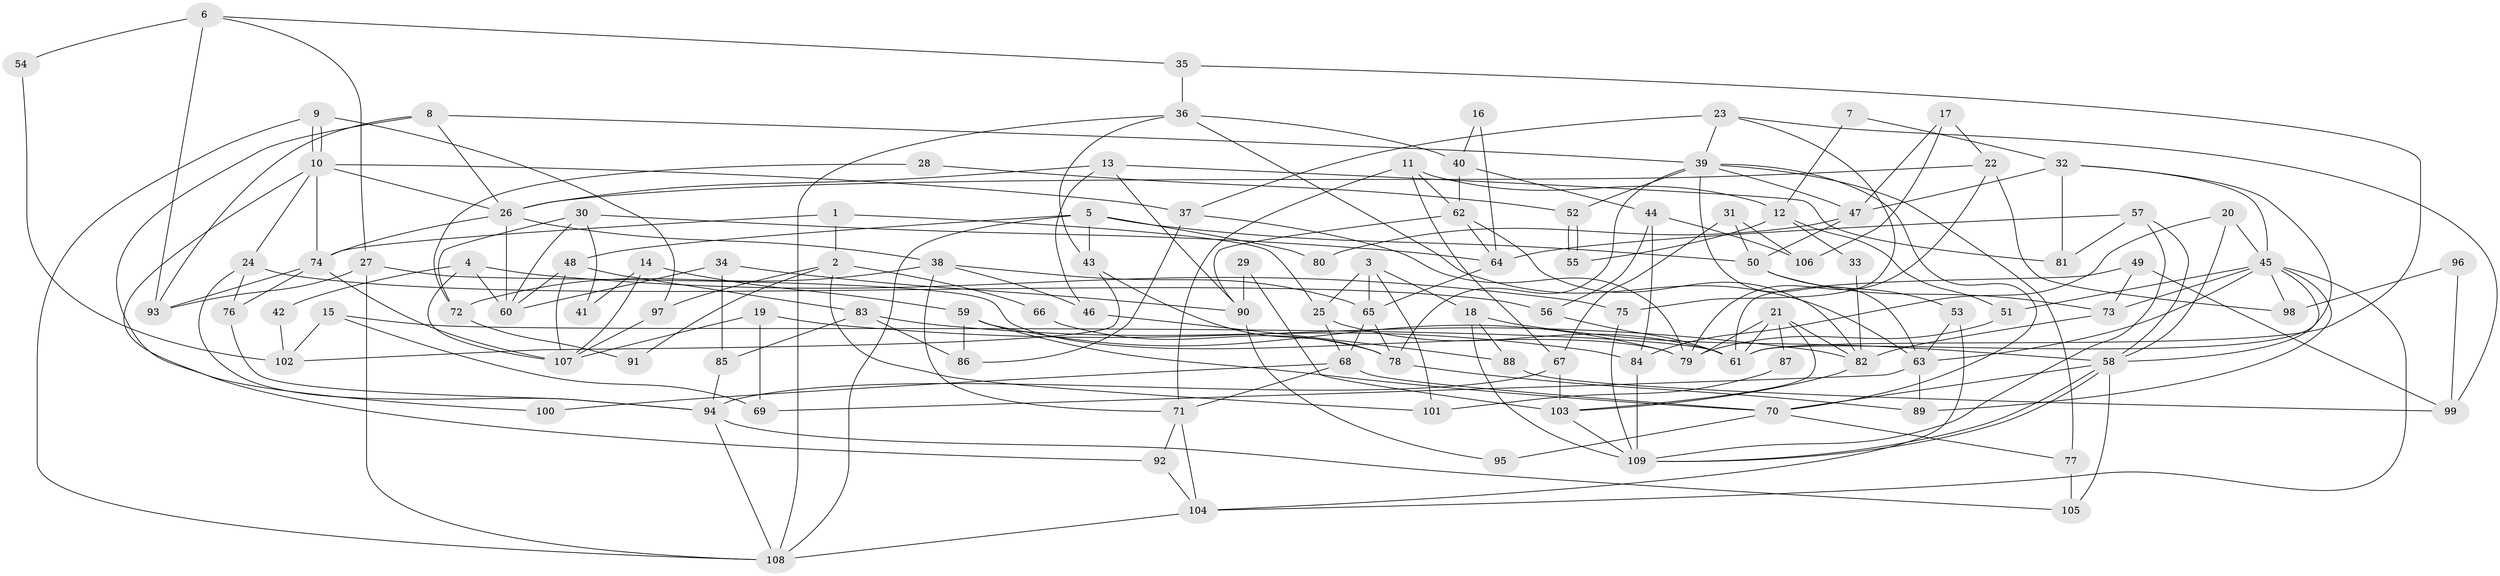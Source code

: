 // coarse degree distribution, {3: 0.2222222222222222, 5: 0.1388888888888889, 4: 0.19444444444444445, 10: 0.013888888888888888, 9: 0.027777777777777776, 6: 0.06944444444444445, 8: 0.08333333333333333, 2: 0.1111111111111111, 7: 0.125, 13: 0.013888888888888888}
// Generated by graph-tools (version 1.1) at 2025/52/02/27/25 19:52:07]
// undirected, 109 vertices, 218 edges
graph export_dot {
graph [start="1"]
  node [color=gray90,style=filled];
  1;
  2;
  3;
  4;
  5;
  6;
  7;
  8;
  9;
  10;
  11;
  12;
  13;
  14;
  15;
  16;
  17;
  18;
  19;
  20;
  21;
  22;
  23;
  24;
  25;
  26;
  27;
  28;
  29;
  30;
  31;
  32;
  33;
  34;
  35;
  36;
  37;
  38;
  39;
  40;
  41;
  42;
  43;
  44;
  45;
  46;
  47;
  48;
  49;
  50;
  51;
  52;
  53;
  54;
  55;
  56;
  57;
  58;
  59;
  60;
  61;
  62;
  63;
  64;
  65;
  66;
  67;
  68;
  69;
  70;
  71;
  72;
  73;
  74;
  75;
  76;
  77;
  78;
  79;
  80;
  81;
  82;
  83;
  84;
  85;
  86;
  87;
  88;
  89;
  90;
  91;
  92;
  93;
  94;
  95;
  96;
  97;
  98;
  99;
  100;
  101;
  102;
  103;
  104;
  105;
  106;
  107;
  108;
  109;
  1 -- 25;
  1 -- 74;
  1 -- 2;
  2 -- 97;
  2 -- 66;
  2 -- 91;
  2 -- 101;
  3 -- 18;
  3 -- 65;
  3 -- 25;
  3 -- 101;
  4 -- 60;
  4 -- 107;
  4 -- 42;
  4 -- 75;
  5 -- 43;
  5 -- 108;
  5 -- 48;
  5 -- 50;
  5 -- 80;
  6 -- 27;
  6 -- 35;
  6 -- 54;
  6 -- 93;
  7 -- 32;
  7 -- 12;
  8 -- 26;
  8 -- 39;
  8 -- 93;
  8 -- 100;
  9 -- 108;
  9 -- 10;
  9 -- 10;
  9 -- 97;
  10 -- 24;
  10 -- 26;
  10 -- 37;
  10 -- 74;
  10 -- 92;
  11 -- 67;
  11 -- 71;
  11 -- 12;
  11 -- 62;
  12 -- 51;
  12 -- 33;
  12 -- 55;
  13 -- 26;
  13 -- 81;
  13 -- 46;
  13 -- 90;
  14 -- 59;
  14 -- 107;
  14 -- 41;
  15 -- 69;
  15 -- 61;
  15 -- 102;
  16 -- 64;
  16 -- 40;
  17 -- 22;
  17 -- 106;
  17 -- 47;
  18 -- 58;
  18 -- 109;
  18 -- 88;
  19 -- 107;
  19 -- 82;
  19 -- 69;
  20 -- 45;
  20 -- 58;
  20 -- 84;
  21 -- 79;
  21 -- 103;
  21 -- 61;
  21 -- 82;
  21 -- 87;
  22 -- 79;
  22 -- 26;
  22 -- 98;
  23 -- 39;
  23 -- 99;
  23 -- 37;
  23 -- 75;
  24 -- 76;
  24 -- 94;
  24 -- 56;
  25 -- 61;
  25 -- 68;
  26 -- 74;
  26 -- 38;
  26 -- 60;
  27 -- 93;
  27 -- 79;
  27 -- 108;
  28 -- 72;
  28 -- 52;
  29 -- 103;
  29 -- 90;
  30 -- 60;
  30 -- 64;
  30 -- 41;
  30 -- 72;
  31 -- 50;
  31 -- 67;
  31 -- 106;
  32 -- 47;
  32 -- 45;
  32 -- 61;
  32 -- 81;
  33 -- 82;
  34 -- 90;
  34 -- 60;
  34 -- 85;
  35 -- 36;
  35 -- 61;
  36 -- 40;
  36 -- 63;
  36 -- 43;
  36 -- 108;
  37 -- 79;
  37 -- 86;
  38 -- 71;
  38 -- 46;
  38 -- 65;
  38 -- 72;
  39 -- 63;
  39 -- 70;
  39 -- 47;
  39 -- 52;
  39 -- 77;
  39 -- 78;
  40 -- 44;
  40 -- 62;
  42 -- 102;
  43 -- 78;
  43 -- 102;
  44 -- 84;
  44 -- 56;
  44 -- 106;
  45 -- 104;
  45 -- 89;
  45 -- 51;
  45 -- 58;
  45 -- 63;
  45 -- 73;
  45 -- 98;
  46 -- 88;
  47 -- 50;
  47 -- 80;
  48 -- 83;
  48 -- 60;
  48 -- 107;
  49 -- 61;
  49 -- 73;
  49 -- 99;
  50 -- 53;
  50 -- 73;
  51 -- 79;
  52 -- 55;
  52 -- 55;
  53 -- 104;
  53 -- 63;
  54 -- 102;
  56 -- 61;
  57 -- 58;
  57 -- 109;
  57 -- 64;
  57 -- 81;
  58 -- 109;
  58 -- 109;
  58 -- 70;
  58 -- 105;
  59 -- 70;
  59 -- 86;
  59 -- 79;
  62 -- 82;
  62 -- 64;
  62 -- 90;
  63 -- 69;
  63 -- 89;
  64 -- 65;
  65 -- 68;
  65 -- 78;
  66 -- 78;
  67 -- 103;
  67 -- 94;
  68 -- 70;
  68 -- 71;
  68 -- 100;
  70 -- 77;
  70 -- 95;
  71 -- 92;
  71 -- 104;
  72 -- 91;
  73 -- 82;
  74 -- 93;
  74 -- 76;
  74 -- 107;
  75 -- 109;
  76 -- 94;
  77 -- 105;
  78 -- 89;
  82 -- 103;
  83 -- 84;
  83 -- 85;
  83 -- 86;
  84 -- 109;
  85 -- 94;
  87 -- 101;
  88 -- 99;
  90 -- 95;
  92 -- 104;
  94 -- 108;
  94 -- 105;
  96 -- 99;
  96 -- 98;
  97 -- 107;
  103 -- 109;
  104 -- 108;
}
